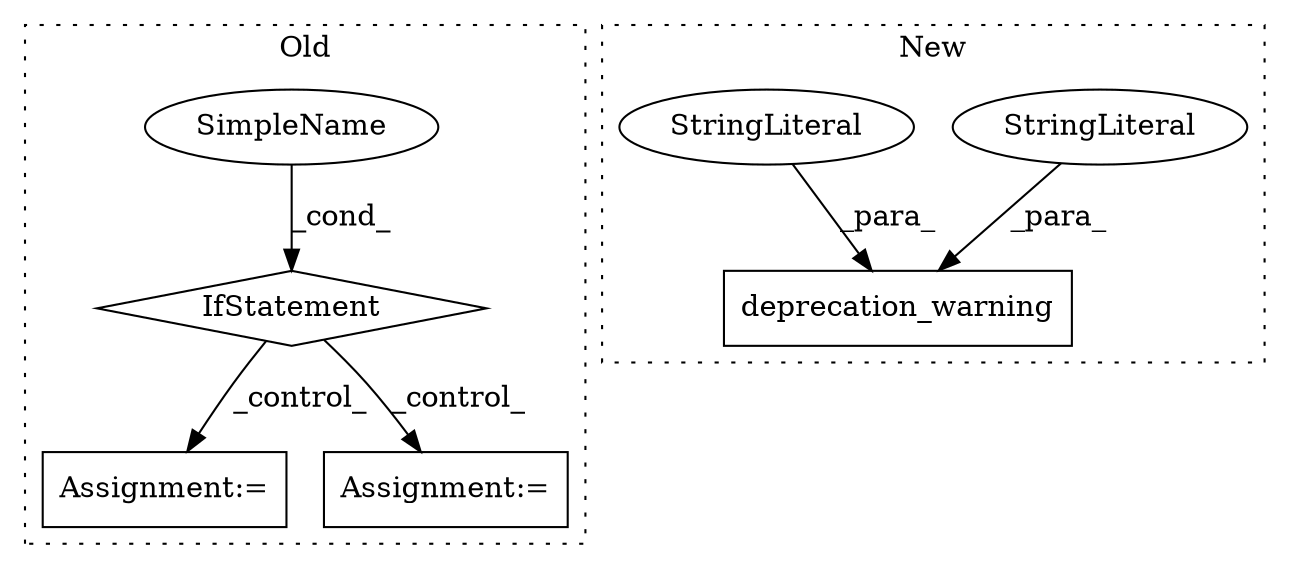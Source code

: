 digraph G {
subgraph cluster0 {
1 [label="IfStatement" a="25" s="2038,2051" l="4,2" shape="diamond"];
5 [label="SimpleName" a="42" s="2042" l="9" shape="ellipse"];
6 [label="Assignment:=" a="7" s="2123,2221" l="57,2" shape="box"];
7 [label="Assignment:=" a="7" s="2316" l="1" shape="box"];
label = "Old";
style="dotted";
}
subgraph cluster1 {
2 [label="deprecation_warning" a="32" s="784,928" l="20,1" shape="box"];
3 [label="StringLiteral" a="45" s="860" l="62" shape="ellipse"];
4 [label="StringLiteral" a="45" s="804" l="55" shape="ellipse"];
label = "New";
style="dotted";
}
1 -> 7 [label="_control_"];
1 -> 6 [label="_control_"];
3 -> 2 [label="_para_"];
4 -> 2 [label="_para_"];
5 -> 1 [label="_cond_"];
}